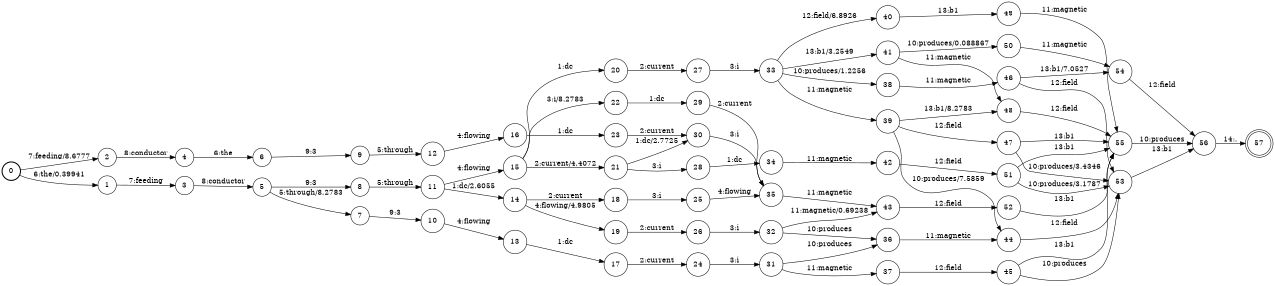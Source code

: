 digraph FST {
rankdir = LR;
size = "8.5,11";
label = "";
center = 1;
orientation = Portrait;
ranksep = "0.4";
nodesep = "0.25";
0 [label = "0", shape = circle, style = bold, fontsize = 14]
	0 -> 1 [label = "6:the/0.39941", fontsize = 14];
	0 -> 2 [label = "7:feeding/8.6777", fontsize = 14];
1 [label = "1", shape = circle, style = solid, fontsize = 14]
	1 -> 3 [label = "7:feeding", fontsize = 14];
2 [label = "2", shape = circle, style = solid, fontsize = 14]
	2 -> 4 [label = "8:conductor", fontsize = 14];
3 [label = "3", shape = circle, style = solid, fontsize = 14]
	3 -> 5 [label = "8:conductor", fontsize = 14];
4 [label = "4", shape = circle, style = solid, fontsize = 14]
	4 -> 6 [label = "6:the", fontsize = 14];
5 [label = "5", shape = circle, style = solid, fontsize = 14]
	5 -> 7 [label = "5:through/8.2783", fontsize = 14];
	5 -> 8 [label = "9:3", fontsize = 14];
6 [label = "6", shape = circle, style = solid, fontsize = 14]
	6 -> 9 [label = "9:3", fontsize = 14];
7 [label = "7", shape = circle, style = solid, fontsize = 14]
	7 -> 10 [label = "9:3", fontsize = 14];
8 [label = "8", shape = circle, style = solid, fontsize = 14]
	8 -> 11 [label = "5:through", fontsize = 14];
9 [label = "9", shape = circle, style = solid, fontsize = 14]
	9 -> 12 [label = "5:through", fontsize = 14];
10 [label = "10", shape = circle, style = solid, fontsize = 14]
	10 -> 13 [label = "4:flowing", fontsize = 14];
11 [label = "11", shape = circle, style = solid, fontsize = 14]
	11 -> 14 [label = "1:dc/2.6055", fontsize = 14];
	11 -> 15 [label = "4:flowing", fontsize = 14];
12 [label = "12", shape = circle, style = solid, fontsize = 14]
	12 -> 16 [label = "4:flowing", fontsize = 14];
13 [label = "13", shape = circle, style = solid, fontsize = 14]
	13 -> 17 [label = "1:dc", fontsize = 14];
14 [label = "14", shape = circle, style = solid, fontsize = 14]
	14 -> 18 [label = "2:current", fontsize = 14];
	14 -> 19 [label = "4:flowing/4.9805", fontsize = 14];
15 [label = "15", shape = circle, style = solid, fontsize = 14]
	15 -> 20 [label = "1:dc", fontsize = 14];
	15 -> 21 [label = "2:current/4.4072", fontsize = 14];
	15 -> 22 [label = "3:i/8.2783", fontsize = 14];
16 [label = "16", shape = circle, style = solid, fontsize = 14]
	16 -> 23 [label = "1:dc", fontsize = 14];
17 [label = "17", shape = circle, style = solid, fontsize = 14]
	17 -> 24 [label = "2:current", fontsize = 14];
18 [label = "18", shape = circle, style = solid, fontsize = 14]
	18 -> 25 [label = "3:i", fontsize = 14];
19 [label = "19", shape = circle, style = solid, fontsize = 14]
	19 -> 26 [label = "2:current", fontsize = 14];
20 [label = "20", shape = circle, style = solid, fontsize = 14]
	20 -> 27 [label = "2:current", fontsize = 14];
21 [label = "21", shape = circle, style = solid, fontsize = 14]
	21 -> 30 [label = "1:dc/2.7725", fontsize = 14];
	21 -> 28 [label = "3:i", fontsize = 14];
22 [label = "22", shape = circle, style = solid, fontsize = 14]
	22 -> 29 [label = "1:dc", fontsize = 14];
23 [label = "23", shape = circle, style = solid, fontsize = 14]
	23 -> 30 [label = "2:current", fontsize = 14];
24 [label = "24", shape = circle, style = solid, fontsize = 14]
	24 -> 31 [label = "3:i", fontsize = 14];
25 [label = "25", shape = circle, style = solid, fontsize = 14]
	25 -> 35 [label = "4:flowing", fontsize = 14];
26 [label = "26", shape = circle, style = solid, fontsize = 14]
	26 -> 32 [label = "3:i", fontsize = 14];
27 [label = "27", shape = circle, style = solid, fontsize = 14]
	27 -> 33 [label = "3:i", fontsize = 14];
28 [label = "28", shape = circle, style = solid, fontsize = 14]
	28 -> 34 [label = "1:dc", fontsize = 14];
29 [label = "29", shape = circle, style = solid, fontsize = 14]
	29 -> 35 [label = "2:current", fontsize = 14];
30 [label = "30", shape = circle, style = solid, fontsize = 14]
	30 -> 35 [label = "3:i", fontsize = 14];
31 [label = "31", shape = circle, style = solid, fontsize = 14]
	31 -> 36 [label = "10:produces", fontsize = 14];
	31 -> 37 [label = "11:magnetic", fontsize = 14];
32 [label = "32", shape = circle, style = solid, fontsize = 14]
	32 -> 36 [label = "10:produces", fontsize = 14];
	32 -> 43 [label = "11:magnetic/0.69238", fontsize = 14];
33 [label = "33", shape = circle, style = solid, fontsize = 14]
	33 -> 38 [label = "10:produces/1.2256", fontsize = 14];
	33 -> 39 [label = "11:magnetic", fontsize = 14];
	33 -> 40 [label = "12:field/6.8926", fontsize = 14];
	33 -> 41 [label = "13:b1/3.2549", fontsize = 14];
34 [label = "34", shape = circle, style = solid, fontsize = 14]
	34 -> 42 [label = "11:magnetic", fontsize = 14];
35 [label = "35", shape = circle, style = solid, fontsize = 14]
	35 -> 43 [label = "11:magnetic", fontsize = 14];
36 [label = "36", shape = circle, style = solid, fontsize = 14]
	36 -> 44 [label = "11:magnetic", fontsize = 14];
37 [label = "37", shape = circle, style = solid, fontsize = 14]
	37 -> 45 [label = "12:field", fontsize = 14];
38 [label = "38", shape = circle, style = solid, fontsize = 14]
	38 -> 46 [label = "11:magnetic", fontsize = 14];
39 [label = "39", shape = circle, style = solid, fontsize = 14]
	39 -> 44 [label = "10:produces/7.5859", fontsize = 14];
	39 -> 47 [label = "12:field", fontsize = 14];
	39 -> 48 [label = "13:b1/8.2783", fontsize = 14];
40 [label = "40", shape = circle, style = solid, fontsize = 14]
	40 -> 49 [label = "13:b1", fontsize = 14];
41 [label = "41", shape = circle, style = solid, fontsize = 14]
	41 -> 50 [label = "10:produces/0.088867", fontsize = 14];
	41 -> 48 [label = "11:magnetic", fontsize = 14];
42 [label = "42", shape = circle, style = solid, fontsize = 14]
	42 -> 51 [label = "12:field", fontsize = 14];
43 [label = "43", shape = circle, style = solid, fontsize = 14]
	43 -> 52 [label = "12:field", fontsize = 14];
44 [label = "44", shape = circle, style = solid, fontsize = 14]
	44 -> 53 [label = "12:field", fontsize = 14];
45 [label = "45", shape = circle, style = solid, fontsize = 14]
	45 -> 53 [label = "10:produces", fontsize = 14];
	45 -> 55 [label = "13:b1", fontsize = 14];
46 [label = "46", shape = circle, style = solid, fontsize = 14]
	46 -> 53 [label = "12:field", fontsize = 14];
	46 -> 54 [label = "13:b1/7.0527", fontsize = 14];
47 [label = "47", shape = circle, style = solid, fontsize = 14]
	47 -> 53 [label = "10:produces/3.4346", fontsize = 14];
	47 -> 55 [label = "13:b1", fontsize = 14];
48 [label = "48", shape = circle, style = solid, fontsize = 14]
	48 -> 55 [label = "12:field", fontsize = 14];
49 [label = "49", shape = circle, style = solid, fontsize = 14]
	49 -> 55 [label = "11:magnetic", fontsize = 14];
50 [label = "50", shape = circle, style = solid, fontsize = 14]
	50 -> 54 [label = "11:magnetic", fontsize = 14];
51 [label = "51", shape = circle, style = solid, fontsize = 14]
	51 -> 53 [label = "10:produces/3.1787", fontsize = 14];
	51 -> 55 [label = "13:b1", fontsize = 14];
52 [label = "52", shape = circle, style = solid, fontsize = 14]
	52 -> 55 [label = "13:b1", fontsize = 14];
53 [label = "53", shape = circle, style = solid, fontsize = 14]
	53 -> 56 [label = "13:b1", fontsize = 14];
54 [label = "54", shape = circle, style = solid, fontsize = 14]
	54 -> 56 [label = "12:field", fontsize = 14];
55 [label = "55", shape = circle, style = solid, fontsize = 14]
	55 -> 56 [label = "10:produces", fontsize = 14];
56 [label = "56", shape = circle, style = solid, fontsize = 14]
	56 -> 57 [label = "14:.", fontsize = 14];
57 [label = "57", shape = doublecircle, style = solid, fontsize = 14]
}
